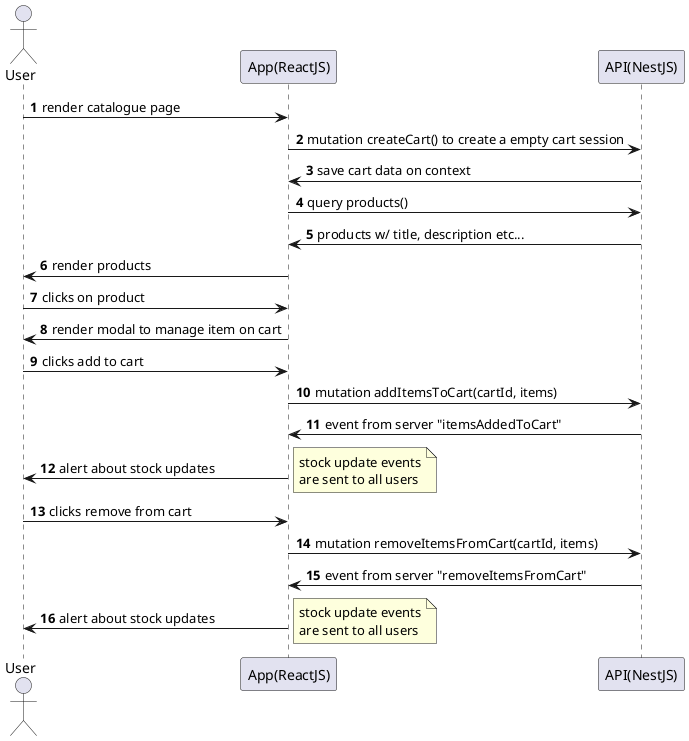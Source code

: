 @startuml
autonumber
actor User as user
participant "App(ReactJS)" as ui
participant "API(NestJS)" as api

user -> ui: render catalogue page
ui -> api: mutation createCart() to create a empty cart session
ui <- api: save cart data on context
ui -> api: query products()
ui <- api: products w/ title, description etc...
user <- ui: render products
user -> ui: clicks on product
user <- ui: render modal to manage item on cart
user -> ui: clicks add to cart
ui -> api: mutation addItemsToCart(cartId, items)
ui <- api: event from server "itemsAddedToCart"
user <- ui: alert about stock updates
note right
stock update events
are sent to all users
end note
user -> ui: clicks remove from cart
ui -> api: mutation removeItemsFromCart(cartId, items)
ui <- api: event from server "removeItemsFromCart"
user <- ui: alert about stock updates
note right
stock update events
are sent to all users
end note
@enduml